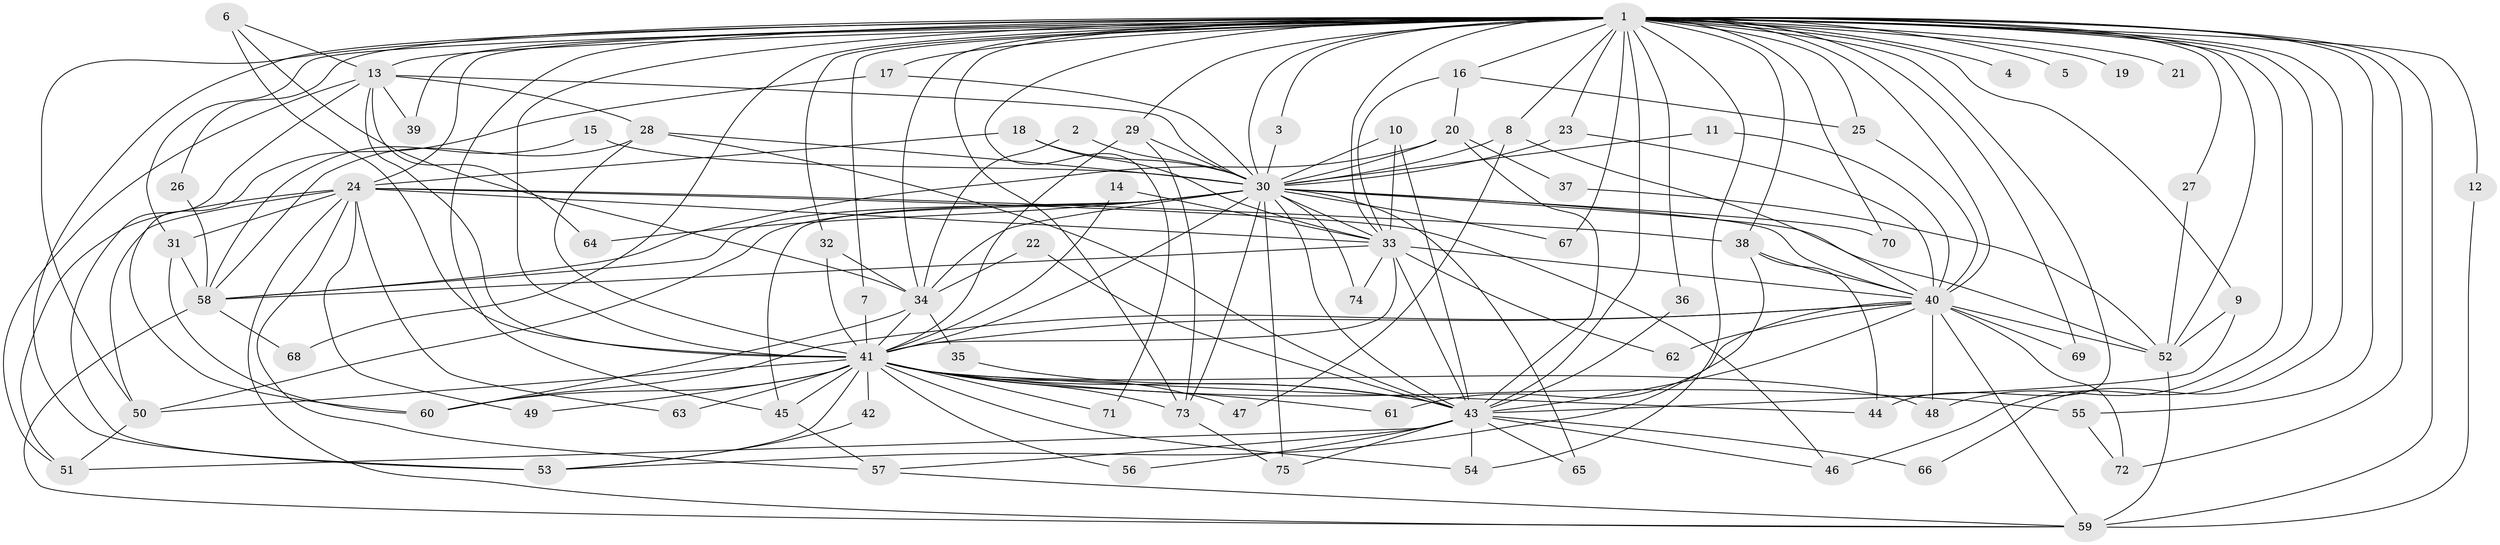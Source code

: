 // original degree distribution, {31: 0.013422818791946308, 28: 0.006711409395973154, 20: 0.006711409395973154, 17: 0.006711409395973154, 18: 0.006711409395973154, 24: 0.006711409395973154, 23: 0.006711409395973154, 21: 0.006711409395973154, 37: 0.006711409395973154, 5: 0.040268456375838924, 2: 0.5302013422818792, 8: 0.006711409395973154, 10: 0.006711409395973154, 9: 0.013422818791946308, 4: 0.08053691275167785, 7: 0.006711409395973154, 6: 0.013422818791946308, 3: 0.2348993288590604}
// Generated by graph-tools (version 1.1) at 2025/49/03/09/25 03:49:30]
// undirected, 75 vertices, 191 edges
graph export_dot {
graph [start="1"]
  node [color=gray90,style=filled];
  1;
  2;
  3;
  4;
  5;
  6;
  7;
  8;
  9;
  10;
  11;
  12;
  13;
  14;
  15;
  16;
  17;
  18;
  19;
  20;
  21;
  22;
  23;
  24;
  25;
  26;
  27;
  28;
  29;
  30;
  31;
  32;
  33;
  34;
  35;
  36;
  37;
  38;
  39;
  40;
  41;
  42;
  43;
  44;
  45;
  46;
  47;
  48;
  49;
  50;
  51;
  52;
  53;
  54;
  55;
  56;
  57;
  58;
  59;
  60;
  61;
  62;
  63;
  64;
  65;
  66;
  67;
  68;
  69;
  70;
  71;
  72;
  73;
  74;
  75;
  1 -- 3 [weight=1.0];
  1 -- 4 [weight=2.0];
  1 -- 5 [weight=1.0];
  1 -- 7 [weight=1.0];
  1 -- 8 [weight=1.0];
  1 -- 9 [weight=1.0];
  1 -- 12 [weight=1.0];
  1 -- 13 [weight=1.0];
  1 -- 16 [weight=1.0];
  1 -- 17 [weight=2.0];
  1 -- 19 [weight=1.0];
  1 -- 21 [weight=2.0];
  1 -- 23 [weight=1.0];
  1 -- 24 [weight=2.0];
  1 -- 25 [weight=2.0];
  1 -- 26 [weight=1.0];
  1 -- 27 [weight=1.0];
  1 -- 29 [weight=1.0];
  1 -- 30 [weight=5.0];
  1 -- 31 [weight=1.0];
  1 -- 32 [weight=1.0];
  1 -- 33 [weight=5.0];
  1 -- 34 [weight=1.0];
  1 -- 36 [weight=1.0];
  1 -- 38 [weight=3.0];
  1 -- 39 [weight=1.0];
  1 -- 40 [weight=4.0];
  1 -- 41 [weight=8.0];
  1 -- 43 [weight=4.0];
  1 -- 44 [weight=1.0];
  1 -- 45 [weight=1.0];
  1 -- 46 [weight=1.0];
  1 -- 48 [weight=1.0];
  1 -- 50 [weight=1.0];
  1 -- 52 [weight=1.0];
  1 -- 53 [weight=2.0];
  1 -- 54 [weight=1.0];
  1 -- 55 [weight=2.0];
  1 -- 59 [weight=2.0];
  1 -- 66 [weight=1.0];
  1 -- 67 [weight=1.0];
  1 -- 68 [weight=1.0];
  1 -- 69 [weight=2.0];
  1 -- 70 [weight=3.0];
  1 -- 71 [weight=1.0];
  1 -- 72 [weight=4.0];
  1 -- 73 [weight=1.0];
  2 -- 30 [weight=1.0];
  2 -- 34 [weight=1.0];
  3 -- 30 [weight=1.0];
  6 -- 13 [weight=1.0];
  6 -- 34 [weight=1.0];
  6 -- 41 [weight=2.0];
  7 -- 41 [weight=1.0];
  8 -- 30 [weight=1.0];
  8 -- 40 [weight=1.0];
  8 -- 47 [weight=1.0];
  9 -- 43 [weight=1.0];
  9 -- 52 [weight=1.0];
  10 -- 30 [weight=1.0];
  10 -- 33 [weight=1.0];
  10 -- 43 [weight=1.0];
  11 -- 30 [weight=1.0];
  11 -- 40 [weight=1.0];
  12 -- 59 [weight=1.0];
  13 -- 28 [weight=1.0];
  13 -- 30 [weight=1.0];
  13 -- 39 [weight=1.0];
  13 -- 41 [weight=1.0];
  13 -- 51 [weight=1.0];
  13 -- 53 [weight=1.0];
  13 -- 64 [weight=1.0];
  14 -- 33 [weight=1.0];
  14 -- 41 [weight=1.0];
  15 -- 30 [weight=1.0];
  15 -- 58 [weight=1.0];
  16 -- 20 [weight=1.0];
  16 -- 25 [weight=1.0];
  16 -- 33 [weight=1.0];
  17 -- 30 [weight=1.0];
  17 -- 60 [weight=1.0];
  18 -- 24 [weight=1.0];
  18 -- 30 [weight=2.0];
  18 -- 33 [weight=1.0];
  20 -- 30 [weight=2.0];
  20 -- 37 [weight=1.0];
  20 -- 43 [weight=1.0];
  20 -- 58 [weight=1.0];
  22 -- 34 [weight=1.0];
  22 -- 43 [weight=1.0];
  23 -- 30 [weight=1.0];
  23 -- 40 [weight=1.0];
  24 -- 31 [weight=1.0];
  24 -- 33 [weight=1.0];
  24 -- 38 [weight=1.0];
  24 -- 46 [weight=1.0];
  24 -- 49 [weight=1.0];
  24 -- 50 [weight=1.0];
  24 -- 51 [weight=1.0];
  24 -- 57 [weight=1.0];
  24 -- 59 [weight=1.0];
  24 -- 63 [weight=1.0];
  25 -- 40 [weight=1.0];
  26 -- 58 [weight=1.0];
  27 -- 52 [weight=1.0];
  28 -- 30 [weight=1.0];
  28 -- 41 [weight=1.0];
  28 -- 43 [weight=1.0];
  28 -- 58 [weight=1.0];
  29 -- 30 [weight=1.0];
  29 -- 41 [weight=1.0];
  29 -- 73 [weight=1.0];
  30 -- 33 [weight=1.0];
  30 -- 34 [weight=1.0];
  30 -- 40 [weight=1.0];
  30 -- 41 [weight=2.0];
  30 -- 43 [weight=1.0];
  30 -- 45 [weight=1.0];
  30 -- 50 [weight=1.0];
  30 -- 52 [weight=1.0];
  30 -- 58 [weight=1.0];
  30 -- 64 [weight=1.0];
  30 -- 65 [weight=1.0];
  30 -- 67 [weight=1.0];
  30 -- 70 [weight=1.0];
  30 -- 73 [weight=1.0];
  30 -- 74 [weight=1.0];
  30 -- 75 [weight=1.0];
  31 -- 58 [weight=1.0];
  31 -- 60 [weight=1.0];
  32 -- 34 [weight=1.0];
  32 -- 41 [weight=2.0];
  33 -- 40 [weight=1.0];
  33 -- 41 [weight=2.0];
  33 -- 43 [weight=1.0];
  33 -- 58 [weight=1.0];
  33 -- 62 [weight=1.0];
  33 -- 74 [weight=1.0];
  34 -- 35 [weight=1.0];
  34 -- 41 [weight=1.0];
  34 -- 60 [weight=1.0];
  35 -- 43 [weight=1.0];
  36 -- 43 [weight=1.0];
  37 -- 52 [weight=1.0];
  38 -- 40 [weight=1.0];
  38 -- 44 [weight=1.0];
  38 -- 53 [weight=1.0];
  40 -- 41 [weight=2.0];
  40 -- 43 [weight=1.0];
  40 -- 48 [weight=1.0];
  40 -- 52 [weight=1.0];
  40 -- 59 [weight=1.0];
  40 -- 60 [weight=1.0];
  40 -- 61 [weight=1.0];
  40 -- 62 [weight=1.0];
  40 -- 69 [weight=1.0];
  40 -- 72 [weight=2.0];
  41 -- 42 [weight=1.0];
  41 -- 43 [weight=3.0];
  41 -- 44 [weight=1.0];
  41 -- 45 [weight=1.0];
  41 -- 47 [weight=1.0];
  41 -- 48 [weight=1.0];
  41 -- 49 [weight=1.0];
  41 -- 50 [weight=2.0];
  41 -- 53 [weight=1.0];
  41 -- 54 [weight=1.0];
  41 -- 55 [weight=1.0];
  41 -- 56 [weight=1.0];
  41 -- 60 [weight=1.0];
  41 -- 61 [weight=1.0];
  41 -- 63 [weight=1.0];
  41 -- 71 [weight=1.0];
  41 -- 73 [weight=1.0];
  42 -- 53 [weight=1.0];
  43 -- 46 [weight=1.0];
  43 -- 51 [weight=1.0];
  43 -- 54 [weight=1.0];
  43 -- 56 [weight=1.0];
  43 -- 57 [weight=1.0];
  43 -- 65 [weight=1.0];
  43 -- 66 [weight=1.0];
  43 -- 75 [weight=1.0];
  45 -- 57 [weight=1.0];
  50 -- 51 [weight=1.0];
  52 -- 59 [weight=1.0];
  55 -- 72 [weight=1.0];
  57 -- 59 [weight=1.0];
  58 -- 59 [weight=1.0];
  58 -- 68 [weight=1.0];
  73 -- 75 [weight=1.0];
}
